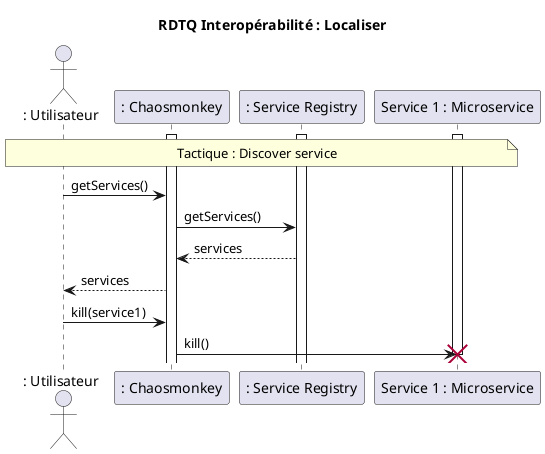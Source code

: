 @startuml RDTQ Interopérabilité : Localiser
title RDTQ Interopérabilité : Localiser

actor ": Utilisateur" as user
participant ": Chaosmonkey" as chaos
participant ": Service Registry" as services
participant "Service 1 : Microservice" as s1

note over user, s1 : Tactique : Discover service
activate chaos
activate services
activate s1
user -> chaos : getServices()
chaos -> services : getServices()
services --> chaos : services
chaos --> user : services
user -> chaos : kill(service1)
chaos -> s1 : kill()
destroy s1

@enduml
